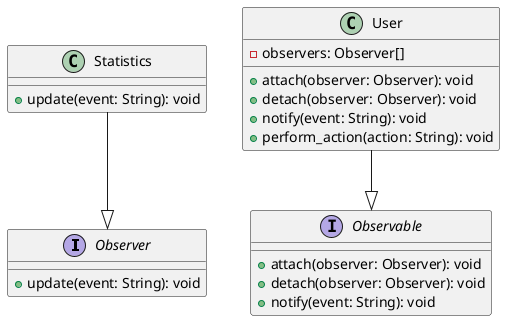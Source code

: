 @startuml

interface Observer {
    +update(event: String): void
}

interface Observable {
    +attach(observer: Observer): void
    +detach(observer: Observer): void
    +notify(event: String): void
}

class User {
    -observers: Observer[]
    +attach(observer: Observer): void
    +detach(observer: Observer): void
    +notify(event: String): void
    +perform_action(action: String): void
}

class Statistics {
    +update(event: String): void
}

User --|> Observable
Statistics --|> Observer

@enduml
